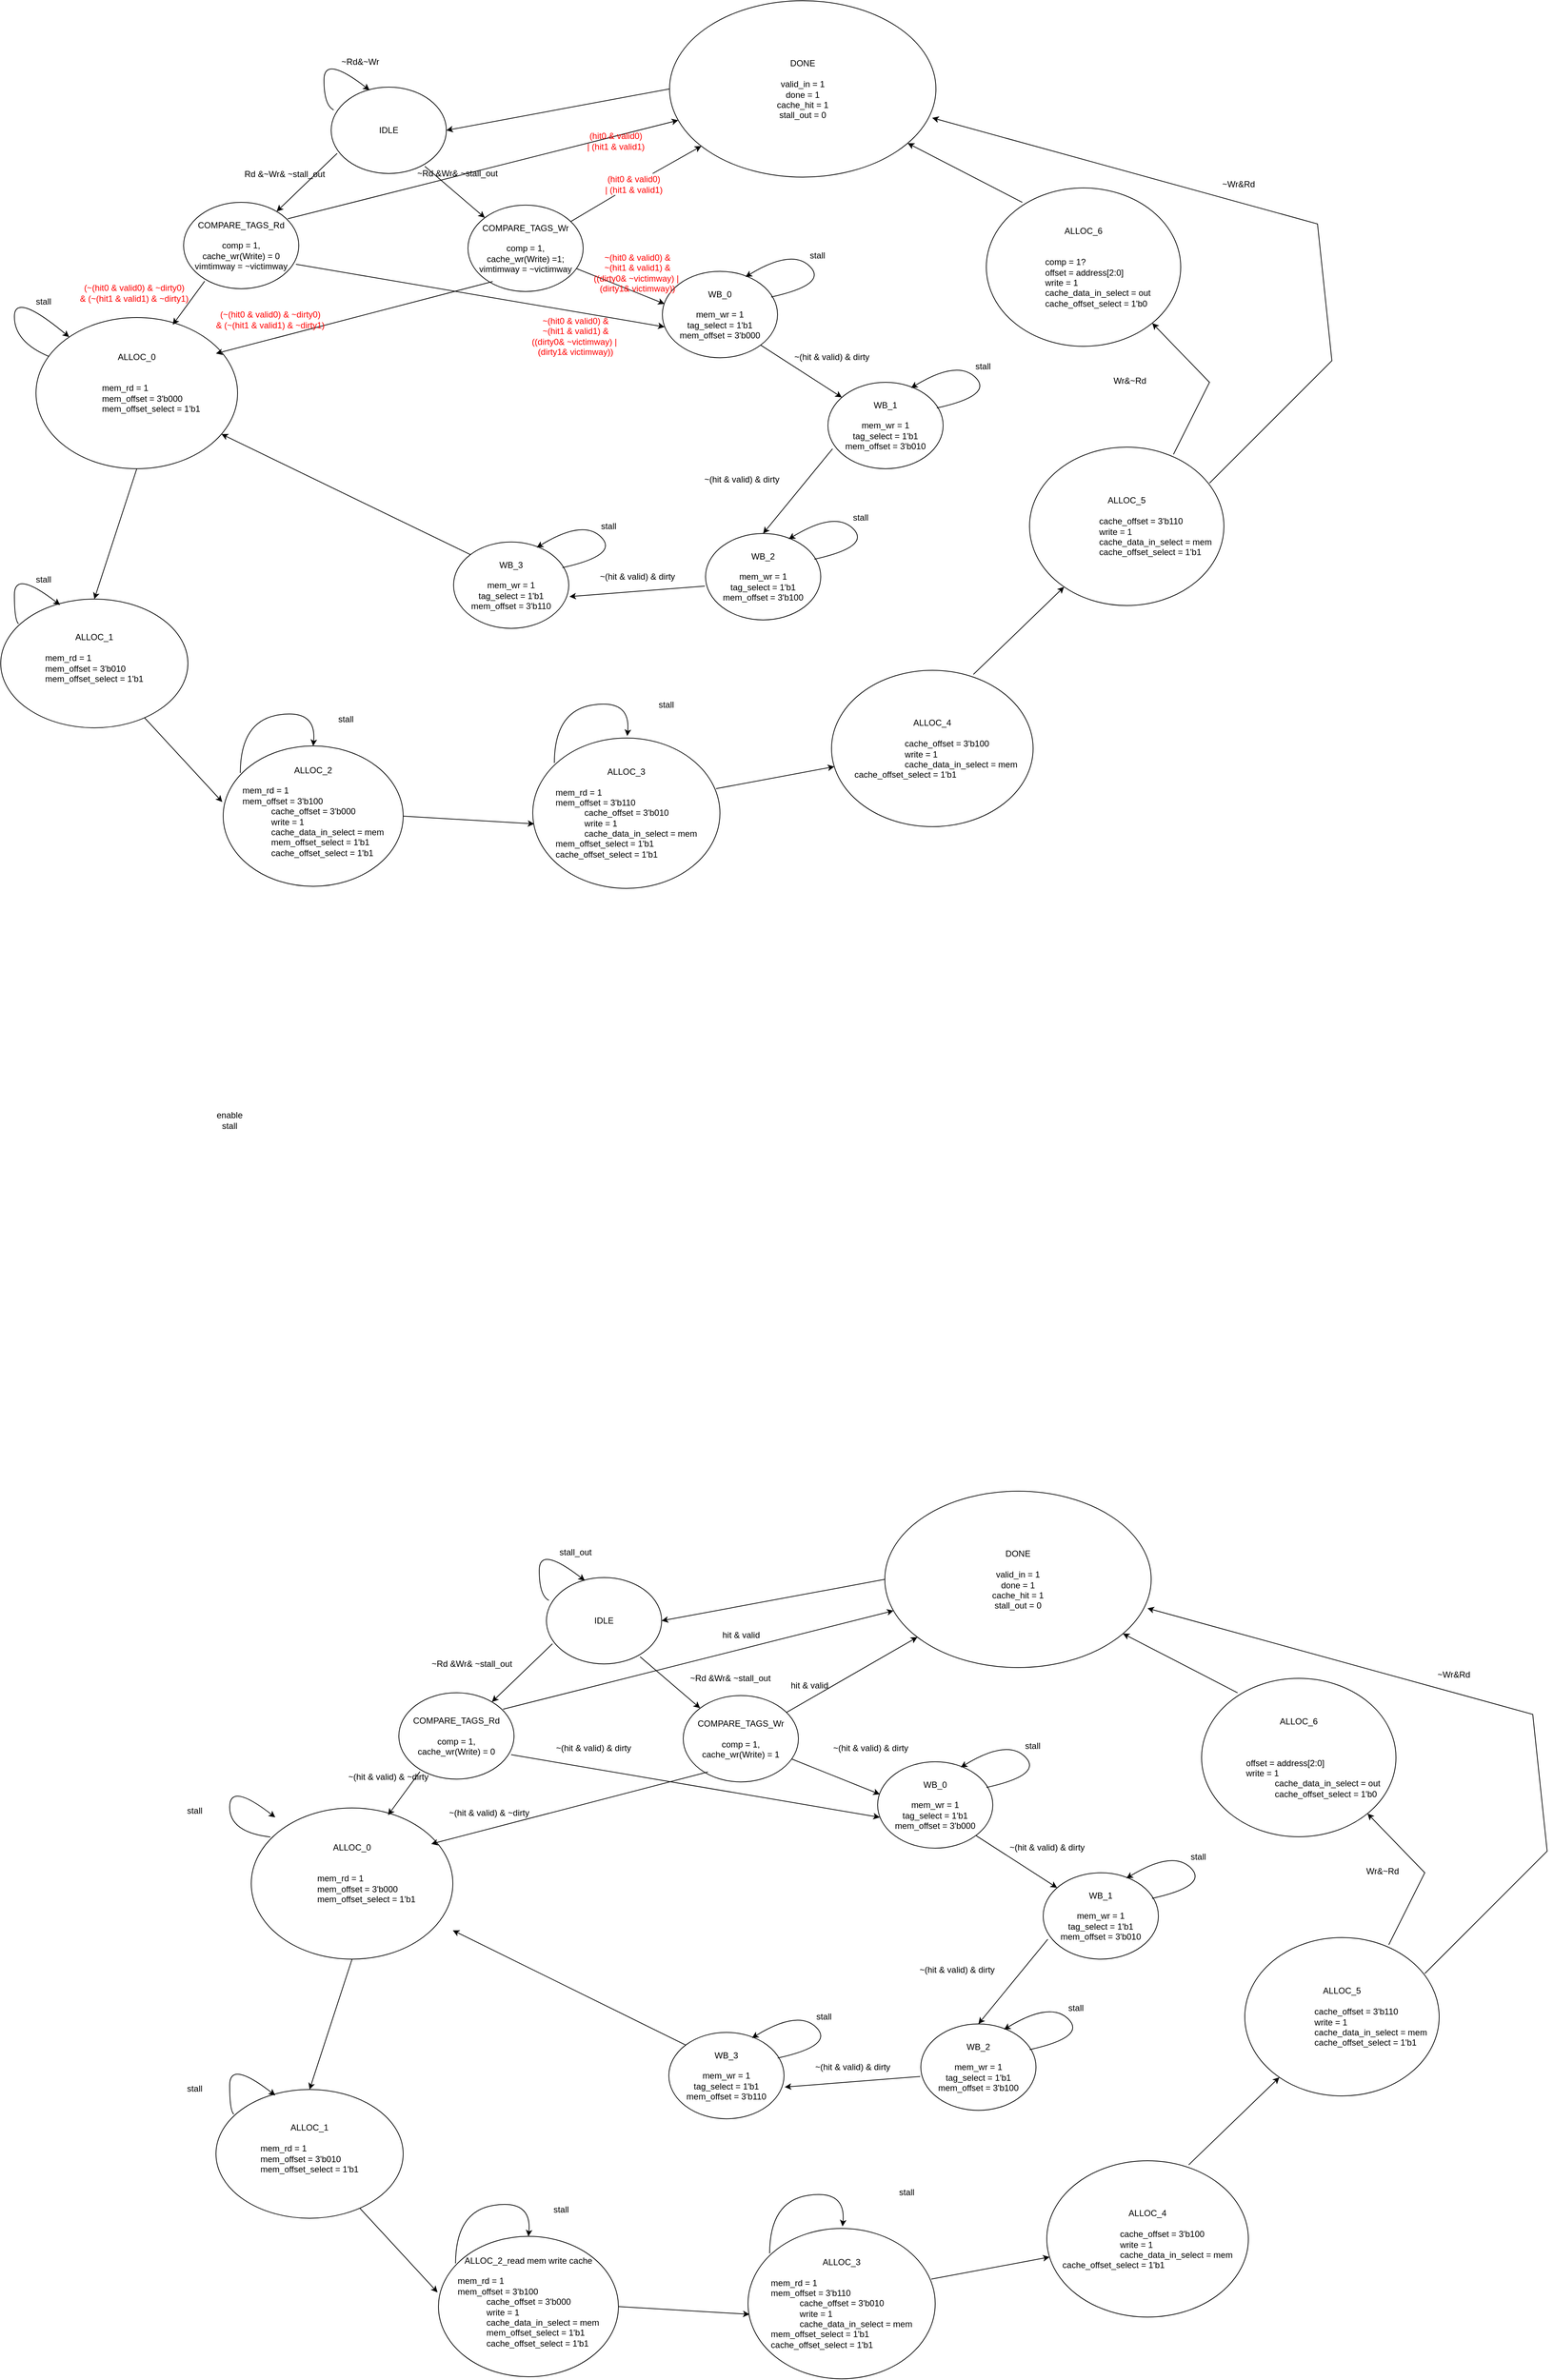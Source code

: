 <mxfile version="17.4.3" type="github">
  <diagram id="0WsAM_WMDWSk5i0kJ9NH" name="Page-1">
    <mxGraphModel dx="2875" dy="644" grid="1" gridSize="10" guides="1" tooltips="1" connect="1" arrows="1" fold="1" page="1" pageScale="1" pageWidth="1654" pageHeight="2336" math="0" shadow="0">
      <root>
        <mxCell id="0" />
        <mxCell id="1" parent="0" />
        <mxCell id="G9HL7FKv6nedQ7dIaKoP-1" value="IDLE" style="ellipse;whiteSpace=wrap;html=1;" parent="1" vertex="1">
          <mxGeometry x="-910" y="160" width="160" height="120" as="geometry" />
        </mxCell>
        <mxCell id="G9HL7FKv6nedQ7dIaKoP-4" value="~Rd&amp;amp;~Wr" style="text;html=1;align=center;verticalAlign=middle;resizable=0;points=[];autosize=1;strokeColor=none;fillColor=none;" parent="1" vertex="1">
          <mxGeometry x="-905" y="115" width="70" height="20" as="geometry" />
        </mxCell>
        <mxCell id="G9HL7FKv6nedQ7dIaKoP-5" value="" style="curved=1;endArrow=classic;html=1;rounded=0;entryX=0.396;entryY=-0.006;entryDx=0;entryDy=0;entryPerimeter=0;" parent="1" edge="1">
          <mxGeometry width="50" height="50" relative="1" as="geometry">
            <mxPoint x="-906.564" y="191.718" as="sourcePoint" />
            <mxPoint x="-856.64" y="164.28" as="targetPoint" />
            <Array as="points">
              <mxPoint x="-920" y="185" />
              <mxPoint x="-920" y="115" />
            </Array>
          </mxGeometry>
        </mxCell>
        <mxCell id="G9HL7FKv6nedQ7dIaKoP-6" value="COMPARE_TAGS_Rd&lt;br&gt;&lt;br&gt;comp = 1,&lt;br&gt;cache_wr(Write) = 0&lt;br&gt;vimtimway = ~victimway" style="ellipse;whiteSpace=wrap;html=1;" parent="1" vertex="1">
          <mxGeometry x="-1115" y="320" width="160" height="120" as="geometry" />
        </mxCell>
        <mxCell id="G9HL7FKv6nedQ7dIaKoP-7" value="COMPARE_TAGS_Wr&lt;br&gt;&lt;br&gt;comp = 1,&lt;br&gt;cache_wr(Write) =1;&lt;br&gt;vimtimway = ~victimway" style="ellipse;whiteSpace=wrap;html=1;" parent="1" vertex="1">
          <mxGeometry x="-720" y="323.84" width="160" height="120" as="geometry" />
        </mxCell>
        <mxCell id="G9HL7FKv6nedQ7dIaKoP-8" value="" style="endArrow=classic;html=1;rounded=0;exitX=0.052;exitY=0.767;exitDx=0;exitDy=0;exitPerimeter=0;" parent="1" source="G9HL7FKv6nedQ7dIaKoP-1" target="G9HL7FKv6nedQ7dIaKoP-6" edge="1">
          <mxGeometry width="50" height="50" relative="1" as="geometry">
            <mxPoint x="-910" y="280" as="sourcePoint" />
            <mxPoint x="-1100.08" y="380" as="targetPoint" />
          </mxGeometry>
        </mxCell>
        <mxCell id="G9HL7FKv6nedQ7dIaKoP-9" value="Rd &amp;amp;~Wr&amp;amp; ~stall_out" style="text;html=1;align=center;verticalAlign=middle;resizable=0;points=[];autosize=1;strokeColor=none;fillColor=none;" parent="1" vertex="1">
          <mxGeometry x="-1040" y="271" width="130" height="20" as="geometry" />
        </mxCell>
        <mxCell id="G9HL7FKv6nedQ7dIaKoP-10" value="" style="endArrow=classic;html=1;rounded=0;exitX=0.904;exitY=0.191;exitDx=0;exitDy=0;exitPerimeter=0;" parent="1" source="G9HL7FKv6nedQ7dIaKoP-6" target="G9HL7FKv6nedQ7dIaKoP-82" edge="1">
          <mxGeometry width="50" height="50" relative="1" as="geometry">
            <mxPoint x="-930" y="410" as="sourcePoint" />
            <mxPoint x="-880" y="360" as="targetPoint" />
          </mxGeometry>
        </mxCell>
        <mxCell id="G9HL7FKv6nedQ7dIaKoP-14" value="" style="endArrow=classic;html=1;rounded=0;exitX=0.813;exitY=0.917;exitDx=0;exitDy=0;exitPerimeter=0;entryX=0;entryY=0;entryDx=0;entryDy=0;" parent="1" source="G9HL7FKv6nedQ7dIaKoP-1" target="G9HL7FKv6nedQ7dIaKoP-7" edge="1">
          <mxGeometry width="50" height="50" relative="1" as="geometry">
            <mxPoint x="-531.12" y="259.12" as="sourcePoint" />
            <mxPoint x="-720.003" y="439.907" as="targetPoint" />
          </mxGeometry>
        </mxCell>
        <mxCell id="G9HL7FKv6nedQ7dIaKoP-15" value="~Rd &amp;amp;Wr&amp;amp; ~stall_out" style="text;html=1;align=center;verticalAlign=middle;resizable=0;points=[];autosize=1;strokeColor=none;fillColor=none;" parent="1" vertex="1">
          <mxGeometry x="-800" y="270" width="130" height="20" as="geometry" />
        </mxCell>
        <mxCell id="G9HL7FKv6nedQ7dIaKoP-16" value="" style="endArrow=classic;html=1;rounded=0;startArrow=none;" parent="1" source="MkebhDBpNGItt_J_HD5r-84" target="G9HL7FKv6nedQ7dIaKoP-82" edge="1">
          <mxGeometry width="50" height="50" relative="1" as="geometry">
            <mxPoint x="-704.8" y="450.0" as="sourcePoint" />
            <mxPoint x="-680" y="260" as="targetPoint" />
          </mxGeometry>
        </mxCell>
        <mxCell id="G9HL7FKv6nedQ7dIaKoP-18" value="ALLOC_0&lt;br&gt;&lt;br&gt;&lt;div style=&quot;text-align: left&quot;&gt;&lt;br&gt;&lt;/div&gt;&lt;blockquote style=&quot;margin: 0 0 0 40px ; border: none ; padding: 0px&quot;&gt;&lt;span&gt;&lt;div style=&quot;text-align: left&quot;&gt;&lt;span&gt;mem_rd = 1&lt;/span&gt;&lt;/div&gt;&lt;/span&gt;&lt;span&gt;&lt;div style=&quot;text-align: left&quot;&gt;&lt;span&gt;mem_offset = 3&#39;b000&lt;/span&gt;&lt;/div&gt;&lt;div style=&quot;text-align: left&quot;&gt;&lt;div&gt;&lt;span style=&quot;font-family: &amp;#34;helvetica&amp;#34;&quot;&gt;mem_offset_select = 1&#39;b1&lt;/span&gt;&lt;br&gt;&lt;/div&gt;&lt;div&gt;&lt;br&gt;&lt;/div&gt;&lt;/div&gt;&lt;/span&gt;&lt;/blockquote&gt;&lt;div style=&quot;text-align: left&quot;&gt;&lt;br&gt;&lt;/div&gt;" style="ellipse;whiteSpace=wrap;html=1;" parent="1" vertex="1">
          <mxGeometry x="-1320" y="480" width="280" height="210" as="geometry" />
        </mxCell>
        <mxCell id="G9HL7FKv6nedQ7dIaKoP-22" value="" style="endArrow=classic;html=1;rounded=0;exitX=0.183;exitY=0.913;exitDx=0;exitDy=0;exitPerimeter=0;" parent="1" source="G9HL7FKv6nedQ7dIaKoP-6" edge="1">
          <mxGeometry width="50" height="50" relative="1" as="geometry">
            <mxPoint x="-1360" y="440" as="sourcePoint" />
            <mxPoint x="-1130" y="490" as="targetPoint" />
          </mxGeometry>
        </mxCell>
        <mxCell id="G9HL7FKv6nedQ7dIaKoP-25" value="stall" style="text;html=1;align=center;verticalAlign=middle;resizable=0;points=[];autosize=1;strokeColor=none;fillColor=none;" parent="1" vertex="1">
          <mxGeometry x="-1330" y="447.68" width="40" height="20" as="geometry" />
        </mxCell>
        <mxCell id="G9HL7FKv6nedQ7dIaKoP-26" value="" style="curved=1;endArrow=classic;html=1;rounded=0;" parent="1" source="G9HL7FKv6nedQ7dIaKoP-18" target="G9HL7FKv6nedQ7dIaKoP-18" edge="1">
          <mxGeometry width="50" height="50" relative="1" as="geometry">
            <mxPoint x="-1337" y="520" as="sourcePoint" />
            <mxPoint x="-1286.64" y="493.12" as="targetPoint" />
            <Array as="points">
              <mxPoint x="-1350" y="513.84" />
              <mxPoint x="-1350" y="443.84" />
            </Array>
          </mxGeometry>
        </mxCell>
        <mxCell id="G9HL7FKv6nedQ7dIaKoP-27" value="" style="endArrow=classic;html=1;rounded=0;exitX=0.183;exitY=0.913;exitDx=0;exitDy=0;exitPerimeter=0;" parent="1" edge="1">
          <mxGeometry width="50" height="50" relative="1" as="geometry">
            <mxPoint x="-685.72" y="430.0" as="sourcePoint" />
            <mxPoint x="-1070" y="530" as="targetPoint" />
          </mxGeometry>
        </mxCell>
        <mxCell id="G9HL7FKv6nedQ7dIaKoP-38" value="WB_0&lt;br&gt;&lt;br&gt;mem_wr = 1&lt;br&gt;tag_select = 1&#39;b1&lt;br&gt;&lt;span style=&quot;color: rgba(0 , 0 , 0 , 0) ; font-family: monospace ; font-size: 0px&quot;&gt;%3CmxGraphModel%3E%3Croot%3E%3CmxCell%20id%3D%220%22%2F%3E%3CmxCell%20id%3D%221%22%20parent%3D%220%22%2F%3E%3CmxCell%20id%3D%222%22%20value%3D%22tag_select%22%20style%3D%22text%3Bhtml%3D1%3Balign%3Dcenter%3BverticalAlign%3Dmiddle%3Bresizable%3D0%3Bpoints%3D%5B%5D%3Bautosize%3D1%3BstrokeColor%3Dnone%3BfillColor%3Dnone%3B%22%20vertex%3D%221%22%20parent%3D%221%22%3E%3CmxGeometry%20x%3D%222430%22%20y%3D%22310%22%20width%3D%2270%22%20height%3D%2220%22%20as%3D%22geometry%22%2F%3E%3C%2FmxCell%3E%3C%2Froot%3E%3C%2FmxGraphModel%3E&lt;/span&gt;mem_offset = 3&#39;b000" style="ellipse;whiteSpace=wrap;html=1;" parent="1" vertex="1">
          <mxGeometry x="-450" y="415.86" width="160" height="120" as="geometry" />
        </mxCell>
        <mxCell id="G9HL7FKv6nedQ7dIaKoP-39" value="stall" style="text;html=1;align=center;verticalAlign=middle;resizable=0;points=[];autosize=1;strokeColor=none;fillColor=none;" parent="1" vertex="1">
          <mxGeometry x="-255" y="384.14" width="40" height="20" as="geometry" />
        </mxCell>
        <mxCell id="G9HL7FKv6nedQ7dIaKoP-41" value="" style="curved=1;endArrow=classic;html=1;rounded=0;exitX=0.945;exitY=0.297;exitDx=0;exitDy=0;exitPerimeter=0;entryX=0.722;entryY=0.065;entryDx=0;entryDy=0;entryPerimeter=0;" parent="1" source="G9HL7FKv6nedQ7dIaKoP-38" target="G9HL7FKv6nedQ7dIaKoP-38" edge="1">
          <mxGeometry width="50" height="50" relative="1" as="geometry">
            <mxPoint x="-270" y="434.14" as="sourcePoint" />
            <mxPoint x="-220" y="384.14" as="targetPoint" />
            <Array as="points">
              <mxPoint x="-220" y="434.14" />
              <mxPoint x="-270" y="384.14" />
            </Array>
          </mxGeometry>
        </mxCell>
        <mxCell id="G9HL7FKv6nedQ7dIaKoP-42" value="WB_1&lt;br&gt;&lt;br&gt;mem_wr = 1&lt;br&gt;tag_select = 1&#39;b1&lt;br&gt;mem_offset = 3&#39;b010" style="ellipse;whiteSpace=wrap;html=1;" parent="1" vertex="1">
          <mxGeometry x="-220" y="570" width="160" height="120" as="geometry" />
        </mxCell>
        <mxCell id="G9HL7FKv6nedQ7dIaKoP-43" value="stall" style="text;html=1;align=center;verticalAlign=middle;resizable=0;points=[];autosize=1;strokeColor=none;fillColor=none;" parent="1" vertex="1">
          <mxGeometry x="-25" y="538.28" width="40" height="20" as="geometry" />
        </mxCell>
        <mxCell id="G9HL7FKv6nedQ7dIaKoP-44" value="" style="curved=1;endArrow=classic;html=1;rounded=0;exitX=0.945;exitY=0.297;exitDx=0;exitDy=0;exitPerimeter=0;entryX=0.722;entryY=0.065;entryDx=0;entryDy=0;entryPerimeter=0;" parent="1" source="G9HL7FKv6nedQ7dIaKoP-42" target="G9HL7FKv6nedQ7dIaKoP-42" edge="1">
          <mxGeometry width="50" height="50" relative="1" as="geometry">
            <mxPoint x="-40" y="588.28" as="sourcePoint" />
            <mxPoint x="10" y="538.28" as="targetPoint" />
            <Array as="points">
              <mxPoint x="10" y="588.28" />
              <mxPoint x="-40" y="538.28" />
            </Array>
          </mxGeometry>
        </mxCell>
        <mxCell id="G9HL7FKv6nedQ7dIaKoP-45" value="WB_2&lt;br&gt;&lt;br&gt;mem_wr = 1&lt;br&gt;tag_select = 1&#39;b1&lt;br&gt;mem_offset = 3&#39;b100" style="ellipse;whiteSpace=wrap;html=1;" parent="1" vertex="1">
          <mxGeometry x="-390" y="780" width="160" height="120" as="geometry" />
        </mxCell>
        <mxCell id="G9HL7FKv6nedQ7dIaKoP-46" value="stall" style="text;html=1;align=center;verticalAlign=middle;resizable=0;points=[];autosize=1;strokeColor=none;fillColor=none;" parent="1" vertex="1">
          <mxGeometry x="-195" y="748.28" width="40" height="20" as="geometry" />
        </mxCell>
        <mxCell id="G9HL7FKv6nedQ7dIaKoP-47" value="" style="curved=1;endArrow=classic;html=1;rounded=0;exitX=0.945;exitY=0.297;exitDx=0;exitDy=0;exitPerimeter=0;entryX=0.722;entryY=0.065;entryDx=0;entryDy=0;entryPerimeter=0;" parent="1" source="G9HL7FKv6nedQ7dIaKoP-45" target="G9HL7FKv6nedQ7dIaKoP-45" edge="1">
          <mxGeometry width="50" height="50" relative="1" as="geometry">
            <mxPoint x="-210" y="798.28" as="sourcePoint" />
            <mxPoint x="-160" y="748.28" as="targetPoint" />
            <Array as="points">
              <mxPoint x="-160" y="798.28" />
              <mxPoint x="-210" y="748.28" />
            </Array>
          </mxGeometry>
        </mxCell>
        <mxCell id="G9HL7FKv6nedQ7dIaKoP-48" value="WB_3&lt;br&gt;&lt;br&gt;mem_wr = 1&lt;br&gt;tag_select = 1&#39;b1&lt;br&gt;mem_offset = 3&#39;b110" style="ellipse;whiteSpace=wrap;html=1;" parent="1" vertex="1">
          <mxGeometry x="-740" y="791.72" width="160" height="120" as="geometry" />
        </mxCell>
        <mxCell id="G9HL7FKv6nedQ7dIaKoP-49" value="stall" style="text;html=1;align=center;verticalAlign=middle;resizable=0;points=[];autosize=1;strokeColor=none;fillColor=none;" parent="1" vertex="1">
          <mxGeometry x="-545" y="760" width="40" height="20" as="geometry" />
        </mxCell>
        <mxCell id="G9HL7FKv6nedQ7dIaKoP-50" value="" style="curved=1;endArrow=classic;html=1;rounded=0;exitX=0.945;exitY=0.297;exitDx=0;exitDy=0;exitPerimeter=0;entryX=0.722;entryY=0.065;entryDx=0;entryDy=0;entryPerimeter=0;" parent="1" source="G9HL7FKv6nedQ7dIaKoP-48" target="G9HL7FKv6nedQ7dIaKoP-48" edge="1">
          <mxGeometry width="50" height="50" relative="1" as="geometry">
            <mxPoint x="-560" y="810" as="sourcePoint" />
            <mxPoint x="-510" y="760" as="targetPoint" />
            <Array as="points">
              <mxPoint x="-510" y="810" />
              <mxPoint x="-560" y="760" />
            </Array>
          </mxGeometry>
        </mxCell>
        <mxCell id="G9HL7FKv6nedQ7dIaKoP-51" value="" style="endArrow=classic;html=1;rounded=0;entryX=0.019;entryY=0.376;entryDx=0;entryDy=0;entryPerimeter=0;" parent="1" source="G9HL7FKv6nedQ7dIaKoP-7" target="G9HL7FKv6nedQ7dIaKoP-38" edge="1">
          <mxGeometry width="50" height="50" relative="1" as="geometry">
            <mxPoint x="-630" y="540" as="sourcePoint" />
            <mxPoint x="-580" y="490" as="targetPoint" />
          </mxGeometry>
        </mxCell>
        <mxCell id="G9HL7FKv6nedQ7dIaKoP-52" value="" style="endArrow=classic;html=1;rounded=0;exitX=1;exitY=1;exitDx=0;exitDy=0;" parent="1" source="G9HL7FKv6nedQ7dIaKoP-38" target="G9HL7FKv6nedQ7dIaKoP-42" edge="1">
          <mxGeometry width="50" height="50" relative="1" as="geometry">
            <mxPoint x="-390" y="600" as="sourcePoint" />
            <mxPoint x="-340" y="550" as="targetPoint" />
          </mxGeometry>
        </mxCell>
        <mxCell id="G9HL7FKv6nedQ7dIaKoP-53" value="" style="endArrow=classic;html=1;rounded=0;exitX=0.04;exitY=0.769;exitDx=0;exitDy=0;exitPerimeter=0;entryX=0.5;entryY=0;entryDx=0;entryDy=0;" parent="1" source="G9HL7FKv6nedQ7dIaKoP-42" target="G9HL7FKv6nedQ7dIaKoP-45" edge="1">
          <mxGeometry width="50" height="50" relative="1" as="geometry">
            <mxPoint x="-380" y="640" as="sourcePoint" />
            <mxPoint x="-330" y="590" as="targetPoint" />
          </mxGeometry>
        </mxCell>
        <mxCell id="G9HL7FKv6nedQ7dIaKoP-54" value="" style="endArrow=classic;html=1;rounded=0;exitX=-0.006;exitY=0.608;exitDx=0;exitDy=0;exitPerimeter=0;entryX=1.006;entryY=0.633;entryDx=0;entryDy=0;entryPerimeter=0;" parent="1" source="G9HL7FKv6nedQ7dIaKoP-45" target="G9HL7FKv6nedQ7dIaKoP-48" edge="1">
          <mxGeometry width="50" height="50" relative="1" as="geometry">
            <mxPoint x="-490" y="1050" as="sourcePoint" />
            <mxPoint x="-440" y="1000" as="targetPoint" />
          </mxGeometry>
        </mxCell>
        <mxCell id="G9HL7FKv6nedQ7dIaKoP-56" value="~(hit &amp;amp; valid) &amp;amp; dirty" style="text;html=1;align=center;verticalAlign=middle;resizable=0;points=[];autosize=1;strokeColor=none;fillColor=none;" parent="1" vertex="1">
          <mxGeometry x="-275" y="525" width="120" height="20" as="geometry" />
        </mxCell>
        <mxCell id="G9HL7FKv6nedQ7dIaKoP-57" value="~(hit &amp;amp; valid) &amp;amp; dirty" style="text;html=1;align=center;verticalAlign=middle;resizable=0;points=[];autosize=1;strokeColor=none;fillColor=none;" parent="1" vertex="1">
          <mxGeometry x="-400" y="695" width="120" height="20" as="geometry" />
        </mxCell>
        <mxCell id="G9HL7FKv6nedQ7dIaKoP-58" value="~(hit &amp;amp; valid) &amp;amp; dirty" style="text;html=1;align=center;verticalAlign=middle;resizable=0;points=[];autosize=1;strokeColor=none;fillColor=none;" parent="1" vertex="1">
          <mxGeometry x="-545" y="830" width="120" height="20" as="geometry" />
        </mxCell>
        <mxCell id="G9HL7FKv6nedQ7dIaKoP-59" value="" style="endArrow=classic;html=1;rounded=0;exitX=0.975;exitY=0.717;exitDx=0;exitDy=0;exitPerimeter=0;entryX=0.019;entryY=0.643;entryDx=0;entryDy=0;entryPerimeter=0;" parent="1" source="G9HL7FKv6nedQ7dIaKoP-6" target="G9HL7FKv6nedQ7dIaKoP-38" edge="1">
          <mxGeometry width="50" height="50" relative="1" as="geometry">
            <mxPoint x="-680" y="610" as="sourcePoint" />
            <mxPoint x="-630" y="560" as="targetPoint" />
          </mxGeometry>
        </mxCell>
        <mxCell id="G9HL7FKv6nedQ7dIaKoP-62" value="" style="endArrow=classic;html=1;rounded=0;exitX=0;exitY=0;exitDx=0;exitDy=0;" parent="1" source="G9HL7FKv6nedQ7dIaKoP-48" target="G9HL7FKv6nedQ7dIaKoP-18" edge="1">
          <mxGeometry width="50" height="50" relative="1" as="geometry">
            <mxPoint x="-660" y="670" as="sourcePoint" />
            <mxPoint x="-1040" y="650" as="targetPoint" />
          </mxGeometry>
        </mxCell>
        <mxCell id="G9HL7FKv6nedQ7dIaKoP-67" value="ALLOC_1&lt;br&gt;&lt;br&gt;&lt;div style=&quot;text-align: left&quot;&gt;&lt;span style=&quot;text-align: center&quot;&gt;&lt;div style=&quot;text-align: left&quot;&gt;mem_rd = 1&lt;/div&gt;&lt;/span&gt;&lt;span style=&quot;text-align: center&quot;&gt;&lt;div style=&quot;text-align: left&quot;&gt;mem_offset = 3&#39;b010&lt;/div&gt;&lt;div style=&quot;text-align: left&quot;&gt;&lt;span style=&quot;font-family: &amp;#34;helvetica&amp;#34;&quot;&gt;mem_offset_select = 1&#39;b1&lt;/span&gt;&lt;br&gt;&lt;/div&gt;&lt;div style=&quot;text-align: left&quot;&gt;&lt;br&gt;&lt;/div&gt;&lt;/span&gt;&lt;/div&gt;" style="ellipse;whiteSpace=wrap;html=1;" parent="1" vertex="1">
          <mxGeometry x="-1369" y="871" width="260" height="178.84" as="geometry" />
        </mxCell>
        <mxCell id="G9HL7FKv6nedQ7dIaKoP-68" value="stall" style="text;html=1;align=center;verticalAlign=middle;resizable=0;points=[];autosize=1;strokeColor=none;fillColor=none;" parent="1" vertex="1">
          <mxGeometry x="-1330" y="833.84" width="40" height="20" as="geometry" />
        </mxCell>
        <mxCell id="G9HL7FKv6nedQ7dIaKoP-69" value="" style="curved=1;endArrow=classic;html=1;rounded=0;entryX=0.396;entryY=-0.006;entryDx=0;entryDy=0;entryPerimeter=0;exitX=0.095;exitY=0.192;exitDx=0;exitDy=0;exitPerimeter=0;" parent="1" source="G9HL7FKv6nedQ7dIaKoP-67" edge="1">
          <mxGeometry width="50" height="50" relative="1" as="geometry">
            <mxPoint x="-1337" y="906.16" as="sourcePoint" />
            <mxPoint x="-1286.64" y="879.28" as="targetPoint" />
            <Array as="points">
              <mxPoint x="-1350" y="900" />
              <mxPoint x="-1350" y="830" />
            </Array>
          </mxGeometry>
        </mxCell>
        <mxCell id="G9HL7FKv6nedQ7dIaKoP-70" value="ALLOC_2&lt;br&gt;&lt;br&gt;&lt;div style=&quot;text-align: left&quot;&gt;&lt;span style=&quot;text-align: center&quot;&gt;&lt;div style=&quot;text-align: left&quot;&gt;&lt;span&gt; &lt;/span&gt;mem_rd = 1&lt;/div&gt;&lt;/span&gt;&lt;span style=&quot;text-align: center&quot;&gt;&lt;div style=&quot;text-align: left&quot;&gt;&lt;span&gt; &lt;/span&gt;mem_offset = 3&#39;b100&lt;/div&gt;&lt;/span&gt;&lt;/div&gt;&lt;blockquote style=&quot;margin: 0px 0px 0px 40px ; border: none ; padding: 0px&quot;&gt;&lt;div style=&quot;text-align: left&quot;&gt;cache_offset = 3&#39;b000&lt;/div&gt;&lt;div style=&quot;text-align: left&quot;&gt;write = 1&lt;/div&gt;&lt;div style=&quot;text-align: left&quot;&gt;cache_data_in_select = mem&lt;br&gt;&lt;/div&gt;&lt;div style=&quot;text-align: left&quot;&gt;&lt;div style=&quot;font-family: &amp;#34;helvetica&amp;#34;&quot;&gt;mem_offset_select = 1&#39;b1&lt;/div&gt;&lt;div style=&quot;font-family: &amp;#34;helvetica&amp;#34;&quot;&gt;cache_offset_select = 1&#39;b1&lt;/div&gt;&lt;/div&gt;&lt;/blockquote&gt;&lt;div style=&quot;text-align: left&quot;&gt;&lt;br&gt;&lt;/div&gt;" style="ellipse;whiteSpace=wrap;html=1;" parent="1" vertex="1">
          <mxGeometry x="-1060" y="1075" width="250" height="195" as="geometry" />
        </mxCell>
        <mxCell id="G9HL7FKv6nedQ7dIaKoP-71" value="stall" style="text;html=1;align=center;verticalAlign=middle;resizable=0;points=[];autosize=1;strokeColor=none;fillColor=none;" parent="1" vertex="1">
          <mxGeometry x="-910" y="1027.68" width="40" height="20" as="geometry" />
        </mxCell>
        <mxCell id="G9HL7FKv6nedQ7dIaKoP-72" value="" style="curved=1;endArrow=classic;html=1;rounded=0;exitX=0.095;exitY=0.192;exitDx=0;exitDy=0;exitPerimeter=0;entryX=0.5;entryY=0;entryDx=0;entryDy=0;" parent="1" source="G9HL7FKv6nedQ7dIaKoP-70" target="G9HL7FKv6nedQ7dIaKoP-70" edge="1">
          <mxGeometry width="50" height="50" relative="1" as="geometry">
            <mxPoint x="-917" y="1100" as="sourcePoint" />
            <mxPoint x="-980" y="1073" as="targetPoint" />
            <Array as="points">
              <mxPoint x="-1036" y="1040" />
              <mxPoint x="-930" y="1023.84" />
            </Array>
          </mxGeometry>
        </mxCell>
        <mxCell id="G9HL7FKv6nedQ7dIaKoP-73" value="ALLOC_3&lt;br&gt;&lt;br&gt;&lt;div style=&quot;text-align: left&quot;&gt;&lt;span&gt;mem_rd = 1&lt;/span&gt;&lt;br&gt;&lt;/div&gt;&lt;div style=&quot;text-align: left&quot;&gt;&lt;span style=&quot;text-align: center&quot;&gt;&lt;div style=&quot;text-align: left&quot;&gt;&lt;span&gt; &lt;/span&gt;mem_offset = 3&#39;b110&lt;/div&gt;&lt;/span&gt;&lt;/div&gt;&lt;blockquote style=&quot;margin: 0px 0px 0px 40px ; border: none ; padding: 0px&quot;&gt;&lt;div style=&quot;text-align: left&quot;&gt;cache_offset = 3&#39;b010&lt;/div&gt;&lt;div style=&quot;text-align: left&quot;&gt;write = 1&lt;/div&gt;&lt;div style=&quot;text-align: left&quot;&gt;cache_data_in_select = mem&lt;br&gt;&lt;/div&gt;&lt;/blockquote&gt;&lt;div style=&quot;text-align: left&quot;&gt;&lt;div style=&quot;font-family: &amp;#34;helvetica&amp;#34;&quot;&gt;mem_offset_select = 1&#39;b1&lt;/div&gt;&lt;div style=&quot;font-family: &amp;#34;helvetica&amp;#34;&quot;&gt;cache_offset_select = 1&#39;b1&lt;/div&gt;&lt;/div&gt;" style="ellipse;whiteSpace=wrap;html=1;" parent="1" vertex="1">
          <mxGeometry x="-630" y="1064" width="260" height="208.84" as="geometry" />
        </mxCell>
        <mxCell id="G9HL7FKv6nedQ7dIaKoP-74" value="stall" style="text;html=1;align=center;verticalAlign=middle;resizable=0;points=[];autosize=1;strokeColor=none;fillColor=none;" parent="1" vertex="1">
          <mxGeometry x="-465" y="1007.68" width="40" height="20" as="geometry" />
        </mxCell>
        <mxCell id="G9HL7FKv6nedQ7dIaKoP-76" value="ALLOC_4&lt;br&gt;&lt;blockquote style=&quot;margin: 0px 0px 0px 40px ; border: none ; padding: 0px&quot;&gt;&lt;div style=&quot;text-align: left&quot;&gt;&lt;br&gt;&lt;div&gt;&lt;span&gt; &lt;/span&gt;&lt;/div&gt;&lt;blockquote style=&quot;text-align: center ; margin: 0px 0px 0px 40px ; border: none ; padding: 0px&quot;&gt;&lt;div style=&quot;text-align: left&quot;&gt;cache_offset = 3&#39;b100&lt;/div&gt;&lt;div style=&quot;text-align: left&quot;&gt;write = 1&lt;/div&gt;&lt;div style=&quot;text-align: left&quot;&gt;cache_data_in_select = mem&lt;/div&gt;&lt;/blockquote&gt;&lt;/div&gt;&lt;/blockquote&gt;&lt;div style=&quot;text-align: left&quot;&gt;&lt;div style=&quot;font-family: &amp;#34;helvetica&amp;#34;&quot;&gt;&lt;span style=&quot;white-space: pre&quot;&gt; &lt;/span&gt;&lt;span style=&quot;white-space: pre&quot;&gt; &lt;/span&gt;&lt;span style=&quot;white-space: pre&quot;&gt; &lt;/span&gt;cache_offset_select = 1&#39;b1&lt;/div&gt;&lt;/div&gt;" style="ellipse;whiteSpace=wrap;html=1;" parent="1" vertex="1">
          <mxGeometry x="-215" y="970" width="280" height="217.12" as="geometry" />
        </mxCell>
        <mxCell id="G9HL7FKv6nedQ7dIaKoP-79" value="ALLOC_5&lt;br&gt;&lt;br&gt;&lt;blockquote style=&quot;margin: 0px 0px 0px 40px ; border: none ; padding: 0px&quot;&gt;&lt;div style=&quot;text-align: left&quot;&gt;&lt;blockquote style=&quot;text-align: center ; margin: 0px 0px 0px 40px ; border: none ; padding: 0px&quot;&gt;&lt;div style=&quot;text-align: left&quot;&gt;cache_offset = 3&#39;b110&lt;/div&gt;&lt;div style=&quot;text-align: left&quot;&gt;write = 1&lt;/div&gt;&lt;div style=&quot;text-align: left&quot;&gt;cache_data_in_select = mem&lt;br&gt;&lt;/div&gt;&lt;div style=&quot;text-align: left&quot;&gt;&lt;span style=&quot;font-family: &amp;#34;helvetica&amp;#34;&quot;&gt;cache_offset_select = 1&#39;b1&lt;/span&gt;&lt;br&gt;&lt;/div&gt;&lt;/blockquote&gt;&lt;/div&gt;&lt;/blockquote&gt;" style="ellipse;whiteSpace=wrap;html=1;" parent="1" vertex="1">
          <mxGeometry x="60" y="660" width="270" height="220" as="geometry" />
        </mxCell>
        <mxCell id="G9HL7FKv6nedQ7dIaKoP-82" value="DONE&lt;br&gt;&lt;br&gt;valid_in = 1&lt;br&gt;done = 1&lt;br&gt;cache_hit = 1&lt;br&gt;stall_out = 0" style="ellipse;whiteSpace=wrap;html=1;" parent="1" vertex="1">
          <mxGeometry x="-440" y="40" width="370" height="245" as="geometry" />
        </mxCell>
        <mxCell id="G9HL7FKv6nedQ7dIaKoP-83" value="" style="endArrow=classic;html=1;rounded=0;exitX=0.5;exitY=1;exitDx=0;exitDy=0;entryX=0.5;entryY=0;entryDx=0;entryDy=0;" parent="1" source="G9HL7FKv6nedQ7dIaKoP-18" target="G9HL7FKv6nedQ7dIaKoP-67" edge="1">
          <mxGeometry width="50" height="50" relative="1" as="geometry">
            <mxPoint x="-1080" y="890" as="sourcePoint" />
            <mxPoint x="-1030" y="840" as="targetPoint" />
          </mxGeometry>
        </mxCell>
        <mxCell id="G9HL7FKv6nedQ7dIaKoP-84" value="" style="endArrow=classic;html=1;rounded=0;entryX=-0.005;entryY=0.399;entryDx=0;entryDy=0;entryPerimeter=0;" parent="1" source="G9HL7FKv6nedQ7dIaKoP-67" target="G9HL7FKv6nedQ7dIaKoP-70" edge="1">
          <mxGeometry width="50" height="50" relative="1" as="geometry">
            <mxPoint x="-1120" y="1250" as="sourcePoint" />
            <mxPoint x="-1070" y="1200" as="targetPoint" />
          </mxGeometry>
        </mxCell>
        <mxCell id="G9HL7FKv6nedQ7dIaKoP-85" value="" style="endArrow=classic;html=1;rounded=0;exitX=1;exitY=0.5;exitDx=0;exitDy=0;entryX=0.008;entryY=0.571;entryDx=0;entryDy=0;entryPerimeter=0;" parent="1" source="G9HL7FKv6nedQ7dIaKoP-70" target="G9HL7FKv6nedQ7dIaKoP-73" edge="1">
          <mxGeometry width="50" height="50" relative="1" as="geometry">
            <mxPoint x="-580" y="1100" as="sourcePoint" />
            <mxPoint x="-530" y="1050" as="targetPoint" />
          </mxGeometry>
        </mxCell>
        <mxCell id="G9HL7FKv6nedQ7dIaKoP-86" value="" style="endArrow=classic;html=1;rounded=0;exitX=0.979;exitY=0.337;exitDx=0;exitDy=0;exitPerimeter=0;" parent="1" source="G9HL7FKv6nedQ7dIaKoP-73" target="G9HL7FKv6nedQ7dIaKoP-76" edge="1">
          <mxGeometry width="50" height="50" relative="1" as="geometry">
            <mxPoint x="-120" y="1070" as="sourcePoint" />
            <mxPoint x="-70" y="1020" as="targetPoint" />
          </mxGeometry>
        </mxCell>
        <mxCell id="G9HL7FKv6nedQ7dIaKoP-87" value="" style="endArrow=classic;html=1;rounded=0;exitX=0.704;exitY=0.026;exitDx=0;exitDy=0;exitPerimeter=0;" parent="1" source="G9HL7FKv6nedQ7dIaKoP-76" target="G9HL7FKv6nedQ7dIaKoP-79" edge="1">
          <mxGeometry width="50" height="50" relative="1" as="geometry">
            <mxPoint x="240" y="800" as="sourcePoint" />
            <mxPoint x="290" y="750" as="targetPoint" />
          </mxGeometry>
        </mxCell>
        <mxCell id="G9HL7FKv6nedQ7dIaKoP-89" value="" style="endArrow=classic;html=1;rounded=0;exitX=0;exitY=0.5;exitDx=0;exitDy=0;entryX=1;entryY=0.5;entryDx=0;entryDy=0;" parent="1" source="G9HL7FKv6nedQ7dIaKoP-82" target="G9HL7FKv6nedQ7dIaKoP-1" edge="1">
          <mxGeometry width="50" height="50" relative="1" as="geometry">
            <mxPoint x="-560" y="150" as="sourcePoint" />
            <mxPoint x="-510" y="100" as="targetPoint" />
          </mxGeometry>
        </mxCell>
        <mxCell id="MkebhDBpNGItt_J_HD5r-2" value="" style="curved=1;endArrow=classic;html=1;rounded=0;exitX=0.095;exitY=0.192;exitDx=0;exitDy=0;exitPerimeter=0;entryX=0.5;entryY=0;entryDx=0;entryDy=0;" parent="1" edge="1">
          <mxGeometry width="50" height="50" relative="1" as="geometry">
            <mxPoint x="-600" y="1098.6" as="sourcePoint" />
            <mxPoint x="-498.75" y="1061.16" as="targetPoint" />
            <Array as="points">
              <mxPoint x="-599.75" y="1026.16" />
              <mxPoint x="-493.75" y="1010.0" />
            </Array>
          </mxGeometry>
        </mxCell>
        <mxCell id="MkebhDBpNGItt_J_HD5r-5" value="" style="endArrow=classic;html=1;rounded=0;entryX=1;entryY=1;entryDx=0;entryDy=0;" parent="1" target="MkebhDBpNGItt_J_HD5r-7" edge="1">
          <mxGeometry width="50" height="50" relative="1" as="geometry">
            <mxPoint x="260" y="670" as="sourcePoint" />
            <mxPoint x="280" y="500" as="targetPoint" />
            <Array as="points">
              <mxPoint x="310" y="570" />
            </Array>
          </mxGeometry>
        </mxCell>
        <mxCell id="MkebhDBpNGItt_J_HD5r-7" value="ALLOC_6&lt;br&gt;&lt;br&gt;&lt;br&gt;&lt;blockquote style=&quot;margin: 0px 0px 0px 40px ; border: none ; padding: 0px&quot;&gt;&lt;div style=&quot;text-align: left&quot;&gt;comp = 1?&lt;/div&gt;&lt;div style=&quot;text-align: left&quot;&gt;&lt;div&gt;&lt;span&gt; &lt;/span&gt;&lt;span&gt; &lt;/span&gt;&lt;span&gt;offset = address[2:0]&lt;/span&gt;&lt;/div&gt;&lt;div style=&quot;text-align: left&quot;&gt;&lt;span&gt;write = 1&lt;/span&gt;&lt;br&gt;&lt;/div&gt;&lt;div style=&quot;text-align: left&quot;&gt;cache_data_in_select = out&lt;span style=&quot;font-family: &amp;#34;helvetica&amp;#34;&quot;&gt;&lt;br&gt;&lt;/span&gt;&lt;/div&gt;&lt;div style=&quot;text-align: left&quot;&gt;&lt;span style=&quot;font-family: &amp;#34;helvetica&amp;#34;&quot;&gt;cache_offset_select = 1&#39;b0&lt;/span&gt;&lt;br&gt;&lt;/div&gt;&lt;/div&gt;&lt;/blockquote&gt;" style="ellipse;whiteSpace=wrap;html=1;" parent="1" vertex="1">
          <mxGeometry y="300" width="270" height="220" as="geometry" />
        </mxCell>
        <mxCell id="MkebhDBpNGItt_J_HD5r-8" value="" style="endArrow=classic;html=1;rounded=0;exitX=0.185;exitY=0.091;exitDx=0;exitDy=0;exitPerimeter=0;" parent="1" source="MkebhDBpNGItt_J_HD5r-7" target="G9HL7FKv6nedQ7dIaKoP-82" edge="1">
          <mxGeometry width="50" height="50" relative="1" as="geometry">
            <mxPoint x="-270" y="440" as="sourcePoint" />
            <mxPoint x="-220" y="390" as="targetPoint" />
          </mxGeometry>
        </mxCell>
        <mxCell id="MkebhDBpNGItt_J_HD5r-9" value="" style="endArrow=classic;html=1;rounded=0;entryX=0.986;entryY=0.664;entryDx=0;entryDy=0;entryPerimeter=0;" parent="1" target="G9HL7FKv6nedQ7dIaKoP-82" edge="1">
          <mxGeometry width="50" height="50" relative="1" as="geometry">
            <mxPoint x="310" y="710" as="sourcePoint" />
            <mxPoint x="360" y="660" as="targetPoint" />
            <Array as="points">
              <mxPoint x="480" y="540" />
              <mxPoint x="460" y="350" />
            </Array>
          </mxGeometry>
        </mxCell>
        <mxCell id="MkebhDBpNGItt_J_HD5r-10" value="Wr&amp;amp;~Rd" style="text;html=1;align=center;verticalAlign=middle;resizable=0;points=[];autosize=1;strokeColor=none;fillColor=none;" parent="1" vertex="1">
          <mxGeometry x="169" y="558.28" width="60" height="20" as="geometry" />
        </mxCell>
        <mxCell id="MkebhDBpNGItt_J_HD5r-11" value="~Wr&amp;amp;Rd" style="text;html=1;align=center;verticalAlign=middle;resizable=0;points=[];autosize=1;strokeColor=none;fillColor=none;" parent="1" vertex="1">
          <mxGeometry x="320" y="285" width="60" height="20" as="geometry" />
        </mxCell>
        <mxCell id="MkebhDBpNGItt_J_HD5r-85" value="&lt;font color=&quot;#ff0000&quot;&gt;(hit0 &amp;amp; valid0)&lt;br&gt;| (hit1 &amp;amp; valid1)&lt;/font&gt;" style="text;html=1;align=center;verticalAlign=middle;resizable=0;points=[];autosize=1;strokeColor=none;fillColor=none;" parent="1" vertex="1">
          <mxGeometry x="-565" y="220.0" width="100" height="30" as="geometry" />
        </mxCell>
        <mxCell id="MkebhDBpNGItt_J_HD5r-86" value="&lt;font color=&quot;#ff0000&quot;&gt;~(hit0 &amp;amp; valid0)&amp;nbsp;&amp;amp; &lt;br&gt;~(hit1 &amp;amp; valid1) &amp;amp; &lt;br&gt;((&lt;/font&gt;&lt;span style=&quot;color: rgb(255 , 0 , 0)&quot;&gt;dirty0&lt;/span&gt;&lt;span style=&quot;color: rgb(255 , 0 , 0)&quot;&gt;&amp;amp; ~victimway) |&amp;nbsp;&lt;br&gt;&lt;/span&gt;&lt;div&gt;&lt;font color=&quot;#ff0000&quot;&gt;(&lt;/font&gt;&lt;span style=&quot;color: rgb(255 , 0 , 0)&quot;&gt;dirty1&lt;/span&gt;&lt;span style=&quot;color: rgb(255 , 0 , 0)&quot;&gt;&amp;amp; victimway))&lt;/span&gt;&lt;/div&gt;" style="text;html=1;align=center;verticalAlign=middle;resizable=0;points=[];autosize=1;strokeColor=none;fillColor=none;" parent="1" vertex="1">
          <mxGeometry x="-641" y="475.86" width="140" height="60" as="geometry" />
        </mxCell>
        <mxCell id="MkebhDBpNGItt_J_HD5r-88" value="&lt;font color=&quot;#ff0000&quot;&gt;(~(hit0 &amp;amp; valid0) &amp;amp; ~dirty0) &lt;br&gt;&amp;amp; (~(hit1 &amp;amp; valid1) &amp;amp; ~dirty1)&lt;/font&gt;" style="text;html=1;align=center;verticalAlign=middle;resizable=0;points=[];autosize=1;strokeColor=none;fillColor=none;" parent="1" vertex="1">
          <mxGeometry x="-1080" y="467.68" width="170" height="30" as="geometry" />
        </mxCell>
        <mxCell id="MkebhDBpNGItt_J_HD5r-89" value="&lt;font color=&quot;#ff0000&quot;&gt;(~(hit0 &amp;amp; valid0) &amp;amp; ~dirty0) &lt;br&gt;&amp;amp; (~(hit1 &amp;amp; valid1) &amp;amp; ~dirty1)&lt;/font&gt;" style="text;html=1;align=center;verticalAlign=middle;resizable=0;points=[];autosize=1;strokeColor=none;fillColor=none;" parent="1" vertex="1">
          <mxGeometry x="-1269" y="431" width="170" height="30" as="geometry" />
        </mxCell>
        <mxCell id="MkebhDBpNGItt_J_HD5r-91" value="&lt;font color=&quot;#ff0000&quot;&gt;~(hit0 &amp;amp; valid0)&amp;nbsp;&amp;amp; &lt;br&gt;~(hit1 &amp;amp; valid1) &amp;amp; &lt;br&gt;((&lt;/font&gt;&lt;span style=&quot;color: rgb(255 , 0 , 0)&quot;&gt;dirty0&lt;/span&gt;&lt;span style=&quot;color: rgb(255 , 0 , 0)&quot;&gt;&amp;amp; ~victimway) |&amp;nbsp;&lt;br&gt;&lt;/span&gt;&lt;font color=&quot;#ff0000&quot;&gt;(&lt;/font&gt;&lt;span style=&quot;color: rgb(255 , 0 , 0)&quot;&gt;dirty1&lt;/span&gt;&lt;span style=&quot;color: rgb(255 , 0 , 0)&quot;&gt;&amp;amp; victimway))&lt;/span&gt;" style="text;html=1;align=center;verticalAlign=middle;resizable=0;points=[];autosize=1;strokeColor=none;fillColor=none;" parent="1" vertex="1">
          <mxGeometry x="-555" y="387.68" width="140" height="60" as="geometry" />
        </mxCell>
        <mxCell id="MkebhDBpNGItt_J_HD5r-92" value="IDLE" style="ellipse;whiteSpace=wrap;html=1;" parent="1" vertex="1">
          <mxGeometry x="-611" y="2230" width="160" height="120" as="geometry" />
        </mxCell>
        <mxCell id="MkebhDBpNGItt_J_HD5r-93" value="stall_out" style="text;html=1;align=center;verticalAlign=middle;resizable=0;points=[];autosize=1;strokeColor=none;fillColor=none;" parent="1" vertex="1">
          <mxGeometry x="-601" y="2185" width="60" height="20" as="geometry" />
        </mxCell>
        <mxCell id="MkebhDBpNGItt_J_HD5r-94" value="" style="curved=1;endArrow=classic;html=1;rounded=0;entryX=0.396;entryY=-0.006;entryDx=0;entryDy=0;entryPerimeter=0;" parent="1" edge="1">
          <mxGeometry width="50" height="50" relative="1" as="geometry">
            <mxPoint x="-607.564" y="2261.718" as="sourcePoint" />
            <mxPoint x="-557.64" y="2234.28" as="targetPoint" />
            <Array as="points">
              <mxPoint x="-621" y="2255" />
              <mxPoint x="-621" y="2185" />
            </Array>
          </mxGeometry>
        </mxCell>
        <mxCell id="MkebhDBpNGItt_J_HD5r-95" value="COMPARE_TAGS_Rd&lt;br&gt;&lt;br&gt;comp = 1,&lt;br&gt;cache_wr(Write) = 0" style="ellipse;whiteSpace=wrap;html=1;" parent="1" vertex="1">
          <mxGeometry x="-816" y="2390" width="160" height="120" as="geometry" />
        </mxCell>
        <mxCell id="MkebhDBpNGItt_J_HD5r-96" value="COMPARE_TAGS_Wr&lt;br&gt;&lt;br&gt;comp = 1,&lt;br&gt;&lt;div&gt;cache_wr(Write) = 1&lt;/div&gt;" style="ellipse;whiteSpace=wrap;html=1;" parent="1" vertex="1">
          <mxGeometry x="-421" y="2393.84" width="160" height="120" as="geometry" />
        </mxCell>
        <mxCell id="MkebhDBpNGItt_J_HD5r-97" value="" style="endArrow=classic;html=1;rounded=0;exitX=0.052;exitY=0.767;exitDx=0;exitDy=0;exitPerimeter=0;" parent="1" source="MkebhDBpNGItt_J_HD5r-92" target="MkebhDBpNGItt_J_HD5r-95" edge="1">
          <mxGeometry width="50" height="50" relative="1" as="geometry">
            <mxPoint x="-611" y="2350" as="sourcePoint" />
            <mxPoint x="-801.08" y="2450" as="targetPoint" />
          </mxGeometry>
        </mxCell>
        <mxCell id="MkebhDBpNGItt_J_HD5r-98" value="~Rd &amp;amp;Wr&amp;amp; ~stall_out" style="text;html=1;align=center;verticalAlign=middle;resizable=0;points=[];autosize=1;strokeColor=none;fillColor=none;" parent="1" vertex="1">
          <mxGeometry x="-780" y="2340" width="130" height="20" as="geometry" />
        </mxCell>
        <mxCell id="MkebhDBpNGItt_J_HD5r-99" value="" style="endArrow=classic;html=1;rounded=0;exitX=0.904;exitY=0.191;exitDx=0;exitDy=0;exitPerimeter=0;" parent="1" source="MkebhDBpNGItt_J_HD5r-95" target="MkebhDBpNGItt_J_HD5r-142" edge="1">
          <mxGeometry width="50" height="50" relative="1" as="geometry">
            <mxPoint x="-631" y="2480" as="sourcePoint" />
            <mxPoint x="-581" y="2430" as="targetPoint" />
          </mxGeometry>
        </mxCell>
        <mxCell id="MkebhDBpNGItt_J_HD5r-100" value="" style="endArrow=classic;html=1;rounded=0;exitX=0.813;exitY=0.917;exitDx=0;exitDy=0;exitPerimeter=0;entryX=0;entryY=0;entryDx=0;entryDy=0;" parent="1" source="MkebhDBpNGItt_J_HD5r-92" target="MkebhDBpNGItt_J_HD5r-96" edge="1">
          <mxGeometry width="50" height="50" relative="1" as="geometry">
            <mxPoint x="-232.12" y="2329.12" as="sourcePoint" />
            <mxPoint x="-421.003" y="2509.907" as="targetPoint" />
          </mxGeometry>
        </mxCell>
        <mxCell id="MkebhDBpNGItt_J_HD5r-101" value="~Rd &amp;amp;Wr&amp;amp; ~stall_out" style="text;html=1;align=center;verticalAlign=middle;resizable=0;points=[];autosize=1;strokeColor=none;fillColor=none;" parent="1" vertex="1">
          <mxGeometry x="-421" y="2360" width="130" height="20" as="geometry" />
        </mxCell>
        <mxCell id="MkebhDBpNGItt_J_HD5r-102" value="" style="endArrow=classic;html=1;rounded=0;" parent="1" source="MkebhDBpNGItt_J_HD5r-96" target="MkebhDBpNGItt_J_HD5r-142" edge="1">
          <mxGeometry width="50" height="50" relative="1" as="geometry">
            <mxPoint x="-405.8" y="2520" as="sourcePoint" />
            <mxPoint x="-381" y="2330" as="targetPoint" />
          </mxGeometry>
        </mxCell>
        <mxCell id="MkebhDBpNGItt_J_HD5r-103" value="ALLOC_0&lt;br&gt;&lt;br&gt;&lt;div style=&quot;text-align: left&quot;&gt;&lt;br&gt;&lt;/div&gt;&lt;blockquote style=&quot;margin: 0 0 0 40px ; border: none ; padding: 0px&quot;&gt;&lt;span&gt;&lt;div style=&quot;text-align: left&quot;&gt;&lt;span&gt;mem_rd = 1&lt;/span&gt;&lt;/div&gt;&lt;/span&gt;&lt;span&gt;&lt;div style=&quot;text-align: left&quot;&gt;&lt;span&gt;mem_offset = 3&#39;b000&lt;/span&gt;&lt;/div&gt;&lt;div style=&quot;text-align: left&quot;&gt;&lt;div&gt;&lt;span style=&quot;font-family: &amp;#34;helvetica&amp;#34;&quot;&gt;mem_offset_select = 1&#39;b1&lt;/span&gt;&lt;br&gt;&lt;/div&gt;&lt;div&gt;&lt;br&gt;&lt;/div&gt;&lt;/div&gt;&lt;/span&gt;&lt;/blockquote&gt;&lt;div style=&quot;text-align: left&quot;&gt;&lt;br&gt;&lt;/div&gt;" style="ellipse;whiteSpace=wrap;html=1;" parent="1" vertex="1">
          <mxGeometry x="-1021" y="2550" width="280" height="210" as="geometry" />
        </mxCell>
        <mxCell id="MkebhDBpNGItt_J_HD5r-104" value="" style="endArrow=classic;html=1;rounded=0;exitX=0.183;exitY=0.913;exitDx=0;exitDy=0;exitPerimeter=0;" parent="1" source="MkebhDBpNGItt_J_HD5r-95" edge="1">
          <mxGeometry width="50" height="50" relative="1" as="geometry">
            <mxPoint x="-1061" y="2510" as="sourcePoint" />
            <mxPoint x="-831" y="2560" as="targetPoint" />
          </mxGeometry>
        </mxCell>
        <mxCell id="MkebhDBpNGItt_J_HD5r-105" value="stall" style="text;html=1;align=center;verticalAlign=middle;resizable=0;points=[];autosize=1;strokeColor=none;fillColor=none;" parent="1" vertex="1">
          <mxGeometry x="-1120" y="2543.84" width="40" height="20" as="geometry" />
        </mxCell>
        <mxCell id="MkebhDBpNGItt_J_HD5r-106" value="" style="curved=1;endArrow=classic;html=1;rounded=0;entryX=0.396;entryY=-0.006;entryDx=0;entryDy=0;entryPerimeter=0;exitX=0.095;exitY=0.192;exitDx=0;exitDy=0;exitPerimeter=0;" parent="1" source="MkebhDBpNGItt_J_HD5r-103" edge="1">
          <mxGeometry width="50" height="50" relative="1" as="geometry">
            <mxPoint x="-1038" y="2590" as="sourcePoint" />
            <mxPoint x="-987.64" y="2563.12" as="targetPoint" />
            <Array as="points">
              <mxPoint x="-1051" y="2583.84" />
              <mxPoint x="-1051" y="2513.84" />
            </Array>
          </mxGeometry>
        </mxCell>
        <mxCell id="MkebhDBpNGItt_J_HD5r-107" value="" style="endArrow=classic;html=1;rounded=0;exitX=0.183;exitY=0.913;exitDx=0;exitDy=0;exitPerimeter=0;" parent="1" edge="1">
          <mxGeometry width="50" height="50" relative="1" as="geometry">
            <mxPoint x="-386.72" y="2500" as="sourcePoint" />
            <mxPoint x="-771" y="2600" as="targetPoint" />
          </mxGeometry>
        </mxCell>
        <mxCell id="MkebhDBpNGItt_J_HD5r-108" value="WB_0&lt;br&gt;&lt;br&gt;mem_wr = 1&lt;br&gt;tag_select = 1&#39;b1&lt;br&gt;&lt;div&gt;&lt;span style=&quot;color: rgba(0 , 0 , 0 , 0) ; font-family: monospace ; font-size: 0px&quot;&gt;%3CmxGraphModel%3E%3Croot%3E%3CmxCell%20id%3D%220%22%2F%3E%3CmxCell%20id%3D%221%22%20parent%3D%220%22%2F%3E%3CmxCell%20id%3D%222%22%20value%3D%22tag_select%22%20style%3D%22text%3Bhtml%3D1%3Balign%3Dcenter%3BverticalAlign%3Dmiddle%3Bresizable%3D0%3Bpoints%3D%5B%5D%3Bautosize%3D1%3BstrokeColor%3Dnone%3BfillColor%3Dnone%3B%22%20vertex%3D%221%22%20parent%3D%221%22%3E%3CmxGeometry%20x%3D%222430%22%20y%3D%22310%22%20width%3D%2270%22%20height%3D%2220%22%20as%3D%22geometry%22%2F%3E%3C%2FmxCell%3E%3C%2Froot%3E%3C%2FmxGraphModel%3E&lt;/span&gt;mem_offset = 3&#39;b000&lt;/div&gt;" style="ellipse;whiteSpace=wrap;html=1;" parent="1" vertex="1">
          <mxGeometry x="-151" y="2485.86" width="160" height="120" as="geometry" />
        </mxCell>
        <mxCell id="MkebhDBpNGItt_J_HD5r-109" value="stall" style="text;html=1;align=center;verticalAlign=middle;resizable=0;points=[];autosize=1;strokeColor=none;fillColor=none;" parent="1" vertex="1">
          <mxGeometry x="44" y="2454.14" width="40" height="20" as="geometry" />
        </mxCell>
        <mxCell id="MkebhDBpNGItt_J_HD5r-110" value="" style="curved=1;endArrow=classic;html=1;rounded=0;exitX=0.945;exitY=0.297;exitDx=0;exitDy=0;exitPerimeter=0;entryX=0.722;entryY=0.065;entryDx=0;entryDy=0;entryPerimeter=0;" parent="1" source="MkebhDBpNGItt_J_HD5r-108" target="MkebhDBpNGItt_J_HD5r-108" edge="1">
          <mxGeometry width="50" height="50" relative="1" as="geometry">
            <mxPoint x="29" y="2504.14" as="sourcePoint" />
            <mxPoint x="79" y="2454.14" as="targetPoint" />
            <Array as="points">
              <mxPoint x="79" y="2504.14" />
              <mxPoint x="29" y="2454.14" />
            </Array>
          </mxGeometry>
        </mxCell>
        <mxCell id="MkebhDBpNGItt_J_HD5r-111" value="WB_1&lt;br&gt;&lt;br&gt;mem_wr = 1&lt;br&gt;tag_select = 1&#39;b1&lt;br&gt;mem_offset = 3&#39;b010" style="ellipse;whiteSpace=wrap;html=1;" parent="1" vertex="1">
          <mxGeometry x="79" y="2640" width="160" height="120" as="geometry" />
        </mxCell>
        <mxCell id="MkebhDBpNGItt_J_HD5r-112" value="stall" style="text;html=1;align=center;verticalAlign=middle;resizable=0;points=[];autosize=1;strokeColor=none;fillColor=none;" parent="1" vertex="1">
          <mxGeometry x="274" y="2608.28" width="40" height="20" as="geometry" />
        </mxCell>
        <mxCell id="MkebhDBpNGItt_J_HD5r-113" value="" style="curved=1;endArrow=classic;html=1;rounded=0;exitX=0.945;exitY=0.297;exitDx=0;exitDy=0;exitPerimeter=0;entryX=0.722;entryY=0.065;entryDx=0;entryDy=0;entryPerimeter=0;" parent="1" source="MkebhDBpNGItt_J_HD5r-111" target="MkebhDBpNGItt_J_HD5r-111" edge="1">
          <mxGeometry width="50" height="50" relative="1" as="geometry">
            <mxPoint x="259" y="2658.28" as="sourcePoint" />
            <mxPoint x="309" y="2608.28" as="targetPoint" />
            <Array as="points">
              <mxPoint x="309" y="2658.28" />
              <mxPoint x="259" y="2608.28" />
            </Array>
          </mxGeometry>
        </mxCell>
        <mxCell id="MkebhDBpNGItt_J_HD5r-114" value="WB_2&lt;br&gt;&lt;br&gt;mem_wr = 1&lt;br&gt;tag_select = 1&#39;b1&lt;br&gt;mem_offset = 3&#39;b100" style="ellipse;whiteSpace=wrap;html=1;" parent="1" vertex="1">
          <mxGeometry x="-91" y="2850" width="160" height="120" as="geometry" />
        </mxCell>
        <mxCell id="MkebhDBpNGItt_J_HD5r-115" value="stall" style="text;html=1;align=center;verticalAlign=middle;resizable=0;points=[];autosize=1;strokeColor=none;fillColor=none;" parent="1" vertex="1">
          <mxGeometry x="104" y="2818.28" width="40" height="20" as="geometry" />
        </mxCell>
        <mxCell id="MkebhDBpNGItt_J_HD5r-116" value="" style="curved=1;endArrow=classic;html=1;rounded=0;exitX=0.945;exitY=0.297;exitDx=0;exitDy=0;exitPerimeter=0;entryX=0.722;entryY=0.065;entryDx=0;entryDy=0;entryPerimeter=0;" parent="1" source="MkebhDBpNGItt_J_HD5r-114" target="MkebhDBpNGItt_J_HD5r-114" edge="1">
          <mxGeometry width="50" height="50" relative="1" as="geometry">
            <mxPoint x="89" y="2868.28" as="sourcePoint" />
            <mxPoint x="139" y="2818.28" as="targetPoint" />
            <Array as="points">
              <mxPoint x="139" y="2868.28" />
              <mxPoint x="89" y="2818.28" />
            </Array>
          </mxGeometry>
        </mxCell>
        <mxCell id="MkebhDBpNGItt_J_HD5r-117" value="WB_3&lt;br&gt;&lt;br&gt;mem_wr = 1&lt;br&gt;tag_select = 1&#39;b1&lt;br&gt;mem_offset = 3&#39;b110" style="ellipse;whiteSpace=wrap;html=1;" parent="1" vertex="1">
          <mxGeometry x="-441" y="2861.72" width="160" height="120" as="geometry" />
        </mxCell>
        <mxCell id="MkebhDBpNGItt_J_HD5r-118" value="stall" style="text;html=1;align=center;verticalAlign=middle;resizable=0;points=[];autosize=1;strokeColor=none;fillColor=none;" parent="1" vertex="1">
          <mxGeometry x="-246" y="2830" width="40" height="20" as="geometry" />
        </mxCell>
        <mxCell id="MkebhDBpNGItt_J_HD5r-119" value="" style="curved=1;endArrow=classic;html=1;rounded=0;exitX=0.945;exitY=0.297;exitDx=0;exitDy=0;exitPerimeter=0;entryX=0.722;entryY=0.065;entryDx=0;entryDy=0;entryPerimeter=0;" parent="1" source="MkebhDBpNGItt_J_HD5r-117" target="MkebhDBpNGItt_J_HD5r-117" edge="1">
          <mxGeometry width="50" height="50" relative="1" as="geometry">
            <mxPoint x="-261" y="2880" as="sourcePoint" />
            <mxPoint x="-211" y="2830" as="targetPoint" />
            <Array as="points">
              <mxPoint x="-211" y="2880" />
              <mxPoint x="-261" y="2830" />
            </Array>
          </mxGeometry>
        </mxCell>
        <mxCell id="MkebhDBpNGItt_J_HD5r-120" value="" style="endArrow=classic;html=1;rounded=0;entryX=0.019;entryY=0.376;entryDx=0;entryDy=0;entryPerimeter=0;" parent="1" source="MkebhDBpNGItt_J_HD5r-96" target="MkebhDBpNGItt_J_HD5r-108" edge="1">
          <mxGeometry width="50" height="50" relative="1" as="geometry">
            <mxPoint x="-331" y="2610" as="sourcePoint" />
            <mxPoint x="-281" y="2560" as="targetPoint" />
          </mxGeometry>
        </mxCell>
        <mxCell id="MkebhDBpNGItt_J_HD5r-121" value="" style="endArrow=classic;html=1;rounded=0;exitX=1;exitY=1;exitDx=0;exitDy=0;" parent="1" source="MkebhDBpNGItt_J_HD5r-108" target="MkebhDBpNGItt_J_HD5r-111" edge="1">
          <mxGeometry width="50" height="50" relative="1" as="geometry">
            <mxPoint x="-91" y="2670" as="sourcePoint" />
            <mxPoint x="-41" y="2620" as="targetPoint" />
          </mxGeometry>
        </mxCell>
        <mxCell id="MkebhDBpNGItt_J_HD5r-122" value="" style="endArrow=classic;html=1;rounded=0;exitX=0.04;exitY=0.769;exitDx=0;exitDy=0;exitPerimeter=0;entryX=0.5;entryY=0;entryDx=0;entryDy=0;" parent="1" source="MkebhDBpNGItt_J_HD5r-111" target="MkebhDBpNGItt_J_HD5r-114" edge="1">
          <mxGeometry width="50" height="50" relative="1" as="geometry">
            <mxPoint x="-81" y="2710" as="sourcePoint" />
            <mxPoint x="-31" y="2660" as="targetPoint" />
          </mxGeometry>
        </mxCell>
        <mxCell id="MkebhDBpNGItt_J_HD5r-123" value="" style="endArrow=classic;html=1;rounded=0;exitX=-0.006;exitY=0.608;exitDx=0;exitDy=0;exitPerimeter=0;entryX=1.006;entryY=0.633;entryDx=0;entryDy=0;entryPerimeter=0;" parent="1" source="MkebhDBpNGItt_J_HD5r-114" target="MkebhDBpNGItt_J_HD5r-117" edge="1">
          <mxGeometry width="50" height="50" relative="1" as="geometry">
            <mxPoint x="-191" y="3120" as="sourcePoint" />
            <mxPoint x="-141" y="3070" as="targetPoint" />
          </mxGeometry>
        </mxCell>
        <mxCell id="MkebhDBpNGItt_J_HD5r-124" value="~(hit &amp;amp; valid) &amp;amp; dirty" style="text;html=1;align=center;verticalAlign=middle;resizable=0;points=[];autosize=1;strokeColor=none;fillColor=none;" parent="1" vertex="1">
          <mxGeometry x="24" y="2595" width="120" height="20" as="geometry" />
        </mxCell>
        <mxCell id="MkebhDBpNGItt_J_HD5r-125" value="~(hit &amp;amp; valid) &amp;amp; dirty" style="text;html=1;align=center;verticalAlign=middle;resizable=0;points=[];autosize=1;strokeColor=none;fillColor=none;" parent="1" vertex="1">
          <mxGeometry x="-101" y="2765" width="120" height="20" as="geometry" />
        </mxCell>
        <mxCell id="MkebhDBpNGItt_J_HD5r-126" value="~(hit &amp;amp; valid) &amp;amp; dirty" style="text;html=1;align=center;verticalAlign=middle;resizable=0;points=[];autosize=1;strokeColor=none;fillColor=none;" parent="1" vertex="1">
          <mxGeometry x="-246" y="2900" width="120" height="20" as="geometry" />
        </mxCell>
        <mxCell id="MkebhDBpNGItt_J_HD5r-127" value="" style="endArrow=classic;html=1;rounded=0;exitX=0.975;exitY=0.717;exitDx=0;exitDy=0;exitPerimeter=0;entryX=0.019;entryY=0.643;entryDx=0;entryDy=0;entryPerimeter=0;" parent="1" source="MkebhDBpNGItt_J_HD5r-95" target="MkebhDBpNGItt_J_HD5r-108" edge="1">
          <mxGeometry width="50" height="50" relative="1" as="geometry">
            <mxPoint x="-381" y="2680" as="sourcePoint" />
            <mxPoint x="-331" y="2630" as="targetPoint" />
          </mxGeometry>
        </mxCell>
        <mxCell id="MkebhDBpNGItt_J_HD5r-128" value="" style="endArrow=classic;html=1;rounded=0;exitX=0;exitY=0;exitDx=0;exitDy=0;" parent="1" source="MkebhDBpNGItt_J_HD5r-117" edge="1">
          <mxGeometry width="50" height="50" relative="1" as="geometry">
            <mxPoint x="-361" y="2740" as="sourcePoint" />
            <mxPoint x="-741" y="2720" as="targetPoint" />
          </mxGeometry>
        </mxCell>
        <mxCell id="MkebhDBpNGItt_J_HD5r-129" value="ALLOC_1&lt;br&gt;&lt;br&gt;&lt;div style=&quot;text-align: left&quot;&gt;&lt;span style=&quot;text-align: center&quot;&gt;&lt;div style=&quot;text-align: left&quot;&gt;mem_rd = 1&lt;/div&gt;&lt;/span&gt;&lt;span style=&quot;text-align: center&quot;&gt;&lt;div style=&quot;text-align: left&quot;&gt;mem_offset = 3&#39;b010&lt;/div&gt;&lt;div style=&quot;text-align: left&quot;&gt;&lt;span style=&quot;font-family: &amp;#34;helvetica&amp;#34;&quot;&gt;mem_offset_select = 1&#39;b1&lt;/span&gt;&lt;br&gt;&lt;/div&gt;&lt;div style=&quot;text-align: left&quot;&gt;&lt;br&gt;&lt;/div&gt;&lt;/span&gt;&lt;/div&gt;" style="ellipse;whiteSpace=wrap;html=1;" parent="1" vertex="1">
          <mxGeometry x="-1070" y="2941" width="260" height="178.84" as="geometry" />
        </mxCell>
        <mxCell id="MkebhDBpNGItt_J_HD5r-130" value="stall" style="text;html=1;align=center;verticalAlign=middle;resizable=0;points=[];autosize=1;strokeColor=none;fillColor=none;" parent="1" vertex="1">
          <mxGeometry x="-1120" y="2930" width="40" height="20" as="geometry" />
        </mxCell>
        <mxCell id="MkebhDBpNGItt_J_HD5r-131" value="" style="curved=1;endArrow=classic;html=1;rounded=0;entryX=0.396;entryY=-0.006;entryDx=0;entryDy=0;entryPerimeter=0;exitX=0.095;exitY=0.192;exitDx=0;exitDy=0;exitPerimeter=0;" parent="1" source="MkebhDBpNGItt_J_HD5r-129" edge="1">
          <mxGeometry width="50" height="50" relative="1" as="geometry">
            <mxPoint x="-1038" y="2976.16" as="sourcePoint" />
            <mxPoint x="-987.64" y="2949.28" as="targetPoint" />
            <Array as="points">
              <mxPoint x="-1051" y="2970" />
              <mxPoint x="-1051" y="2900" />
            </Array>
          </mxGeometry>
        </mxCell>
        <mxCell id="MkebhDBpNGItt_J_HD5r-132" value="ALLOC_2_read mem write cache&lt;br&gt;&lt;br&gt;&lt;div style=&quot;text-align: left&quot;&gt;&lt;span style=&quot;text-align: center&quot;&gt;&lt;div style=&quot;text-align: left&quot;&gt;&lt;span&gt; &lt;/span&gt;mem_rd = 1&lt;/div&gt;&lt;/span&gt;&lt;span style=&quot;text-align: center&quot;&gt;&lt;div style=&quot;text-align: left&quot;&gt;&lt;span&gt; &lt;/span&gt;mem_offset = 3&#39;b100&lt;/div&gt;&lt;/span&gt;&lt;/div&gt;&lt;blockquote style=&quot;margin: 0px 0px 0px 40px ; border: none ; padding: 0px&quot;&gt;&lt;div style=&quot;text-align: left&quot;&gt;cache_offset = 3&#39;b000&lt;/div&gt;&lt;div style=&quot;text-align: left&quot;&gt;write = 1&lt;/div&gt;&lt;div style=&quot;text-align: left&quot;&gt;cache_data_in_select = mem&lt;br&gt;&lt;/div&gt;&lt;div style=&quot;text-align: left&quot;&gt;&lt;div style=&quot;font-family: &amp;#34;helvetica&amp;#34;&quot;&gt;mem_offset_select = 1&#39;b1&lt;/div&gt;&lt;div style=&quot;font-family: &amp;#34;helvetica&amp;#34;&quot;&gt;cache_offset_select = 1&#39;b1&lt;/div&gt;&lt;/div&gt;&lt;/blockquote&gt;&lt;div style=&quot;text-align: left&quot;&gt;&lt;br&gt;&lt;/div&gt;" style="ellipse;whiteSpace=wrap;html=1;" parent="1" vertex="1">
          <mxGeometry x="-761" y="3145" width="250" height="195" as="geometry" />
        </mxCell>
        <mxCell id="MkebhDBpNGItt_J_HD5r-133" value="stall" style="text;html=1;align=center;verticalAlign=middle;resizable=0;points=[];autosize=1;strokeColor=none;fillColor=none;" parent="1" vertex="1">
          <mxGeometry x="-611" y="3097.68" width="40" height="20" as="geometry" />
        </mxCell>
        <mxCell id="MkebhDBpNGItt_J_HD5r-134" value="" style="curved=1;endArrow=classic;html=1;rounded=0;exitX=0.095;exitY=0.192;exitDx=0;exitDy=0;exitPerimeter=0;entryX=0.5;entryY=0;entryDx=0;entryDy=0;" parent="1" source="MkebhDBpNGItt_J_HD5r-132" target="MkebhDBpNGItt_J_HD5r-132" edge="1">
          <mxGeometry width="50" height="50" relative="1" as="geometry">
            <mxPoint x="-618" y="3170" as="sourcePoint" />
            <mxPoint x="-681" y="3143" as="targetPoint" />
            <Array as="points">
              <mxPoint x="-737" y="3110" />
              <mxPoint x="-631" y="3093.84" />
            </Array>
          </mxGeometry>
        </mxCell>
        <mxCell id="MkebhDBpNGItt_J_HD5r-135" value="ALLOC_3&lt;br&gt;&lt;br&gt;&lt;div style=&quot;text-align: left&quot;&gt;&lt;span&gt;mem_rd = 1&lt;/span&gt;&lt;br&gt;&lt;/div&gt;&lt;div style=&quot;text-align: left&quot;&gt;&lt;span style=&quot;text-align: center&quot;&gt;&lt;div style=&quot;text-align: left&quot;&gt;&lt;span&gt; &lt;/span&gt;mem_offset = 3&#39;b110&lt;/div&gt;&lt;/span&gt;&lt;/div&gt;&lt;blockquote style=&quot;margin: 0px 0px 0px 40px ; border: none ; padding: 0px&quot;&gt;&lt;div style=&quot;text-align: left&quot;&gt;cache_offset = 3&#39;b010&lt;/div&gt;&lt;div style=&quot;text-align: left&quot;&gt;write = 1&lt;/div&gt;&lt;div style=&quot;text-align: left&quot;&gt;cache_data_in_select = mem&lt;br&gt;&lt;/div&gt;&lt;/blockquote&gt;&lt;div style=&quot;text-align: left&quot;&gt;&lt;div style=&quot;font-family: &amp;#34;helvetica&amp;#34;&quot;&gt;mem_offset_select = 1&#39;b1&lt;/div&gt;&lt;div style=&quot;font-family: &amp;#34;helvetica&amp;#34;&quot;&gt;cache_offset_select = 1&#39;b1&lt;/div&gt;&lt;/div&gt;" style="ellipse;whiteSpace=wrap;html=1;" parent="1" vertex="1">
          <mxGeometry x="-331" y="3134" width="260" height="208.84" as="geometry" />
        </mxCell>
        <mxCell id="MkebhDBpNGItt_J_HD5r-136" value="stall" style="text;html=1;align=center;verticalAlign=middle;resizable=0;points=[];autosize=1;strokeColor=none;fillColor=none;" parent="1" vertex="1">
          <mxGeometry x="-131" y="3073.84" width="40" height="20" as="geometry" />
        </mxCell>
        <mxCell id="MkebhDBpNGItt_J_HD5r-137" value="ALLOC_4&lt;br&gt;&lt;blockquote style=&quot;margin: 0px 0px 0px 40px ; border: none ; padding: 0px&quot;&gt;&lt;div style=&quot;text-align: left&quot;&gt;&lt;br&gt;&lt;div&gt;&lt;span&gt; &lt;/span&gt;&lt;/div&gt;&lt;blockquote style=&quot;text-align: center ; margin: 0px 0px 0px 40px ; border: none ; padding: 0px&quot;&gt;&lt;div style=&quot;text-align: left&quot;&gt;cache_offset = 3&#39;b100&lt;/div&gt;&lt;div style=&quot;text-align: left&quot;&gt;write = 1&lt;/div&gt;&lt;div style=&quot;text-align: left&quot;&gt;cache_data_in_select = mem&lt;/div&gt;&lt;/blockquote&gt;&lt;/div&gt;&lt;/blockquote&gt;&lt;div style=&quot;text-align: left&quot;&gt;&lt;div style=&quot;font-family: &amp;#34;helvetica&amp;#34;&quot;&gt;cache_offset_select = 1&#39;b1&lt;/div&gt;&lt;/div&gt;" style="ellipse;whiteSpace=wrap;html=1;" parent="1" vertex="1">
          <mxGeometry x="84" y="3040" width="280" height="217.12" as="geometry" />
        </mxCell>
        <mxCell id="MkebhDBpNGItt_J_HD5r-140" value="ALLOC_5&lt;br&gt;&lt;br&gt;&lt;blockquote style=&quot;margin: 0px 0px 0px 40px ; border: none ; padding: 0px&quot;&gt;&lt;div style=&quot;text-align: left&quot;&gt;&lt;blockquote style=&quot;text-align: center ; margin: 0px 0px 0px 40px ; border: none ; padding: 0px&quot;&gt;&lt;div style=&quot;text-align: left&quot;&gt;cache_offset = 3&#39;b110&lt;/div&gt;&lt;div style=&quot;text-align: left&quot;&gt;write = 1&lt;/div&gt;&lt;div style=&quot;text-align: left&quot;&gt;cache_data_in_select = mem&lt;br&gt;&lt;/div&gt;&lt;div style=&quot;text-align: left&quot;&gt;&lt;span style=&quot;font-family: &amp;#34;helvetica&amp;#34;&quot;&gt;cache_offset_select = 1&#39;b1&lt;/span&gt;&lt;br&gt;&lt;/div&gt;&lt;/blockquote&gt;&lt;/div&gt;&lt;/blockquote&gt;" style="ellipse;whiteSpace=wrap;html=1;" parent="1" vertex="1">
          <mxGeometry x="359" y="2730" width="270" height="220" as="geometry" />
        </mxCell>
        <mxCell id="MkebhDBpNGItt_J_HD5r-142" value="DONE&lt;br&gt;&lt;br&gt;valid_in = 1&lt;br&gt;done = 1&lt;br&gt;cache_hit = 1&lt;br&gt;stall_out = 0" style="ellipse;whiteSpace=wrap;html=1;" parent="1" vertex="1">
          <mxGeometry x="-141" y="2110" width="370" height="245" as="geometry" />
        </mxCell>
        <mxCell id="MkebhDBpNGItt_J_HD5r-143" value="" style="endArrow=classic;html=1;rounded=0;exitX=0.5;exitY=1;exitDx=0;exitDy=0;entryX=0.5;entryY=0;entryDx=0;entryDy=0;" parent="1" source="MkebhDBpNGItt_J_HD5r-103" target="MkebhDBpNGItt_J_HD5r-129" edge="1">
          <mxGeometry width="50" height="50" relative="1" as="geometry">
            <mxPoint x="-781" y="2960" as="sourcePoint" />
            <mxPoint x="-731" y="2910" as="targetPoint" />
          </mxGeometry>
        </mxCell>
        <mxCell id="MkebhDBpNGItt_J_HD5r-144" value="" style="endArrow=classic;html=1;rounded=0;entryX=-0.005;entryY=0.399;entryDx=0;entryDy=0;entryPerimeter=0;" parent="1" source="MkebhDBpNGItt_J_HD5r-129" target="MkebhDBpNGItt_J_HD5r-132" edge="1">
          <mxGeometry width="50" height="50" relative="1" as="geometry">
            <mxPoint x="-821" y="3320" as="sourcePoint" />
            <mxPoint x="-771" y="3270" as="targetPoint" />
          </mxGeometry>
        </mxCell>
        <mxCell id="MkebhDBpNGItt_J_HD5r-145" value="" style="endArrow=classic;html=1;rounded=0;exitX=1;exitY=0.5;exitDx=0;exitDy=0;entryX=0.008;entryY=0.571;entryDx=0;entryDy=0;entryPerimeter=0;" parent="1" source="MkebhDBpNGItt_J_HD5r-132" target="MkebhDBpNGItt_J_HD5r-135" edge="1">
          <mxGeometry width="50" height="50" relative="1" as="geometry">
            <mxPoint x="-281" y="3170" as="sourcePoint" />
            <mxPoint x="-231" y="3120" as="targetPoint" />
          </mxGeometry>
        </mxCell>
        <mxCell id="MkebhDBpNGItt_J_HD5r-146" value="" style="endArrow=classic;html=1;rounded=0;exitX=0.979;exitY=0.337;exitDx=0;exitDy=0;exitPerimeter=0;" parent="1" source="MkebhDBpNGItt_J_HD5r-135" target="MkebhDBpNGItt_J_HD5r-137" edge="1">
          <mxGeometry width="50" height="50" relative="1" as="geometry">
            <mxPoint x="179" y="3140" as="sourcePoint" />
            <mxPoint x="229" y="3090" as="targetPoint" />
          </mxGeometry>
        </mxCell>
        <mxCell id="MkebhDBpNGItt_J_HD5r-147" value="" style="endArrow=classic;html=1;rounded=0;exitX=0.704;exitY=0.026;exitDx=0;exitDy=0;exitPerimeter=0;" parent="1" source="MkebhDBpNGItt_J_HD5r-137" target="MkebhDBpNGItt_J_HD5r-140" edge="1">
          <mxGeometry width="50" height="50" relative="1" as="geometry">
            <mxPoint x="539" y="2870" as="sourcePoint" />
            <mxPoint x="589" y="2820" as="targetPoint" />
          </mxGeometry>
        </mxCell>
        <mxCell id="MkebhDBpNGItt_J_HD5r-148" value="" style="endArrow=classic;html=1;rounded=0;exitX=0;exitY=0.5;exitDx=0;exitDy=0;entryX=1;entryY=0.5;entryDx=0;entryDy=0;" parent="1" source="MkebhDBpNGItt_J_HD5r-142" target="MkebhDBpNGItt_J_HD5r-92" edge="1">
          <mxGeometry width="50" height="50" relative="1" as="geometry">
            <mxPoint x="-261" y="2220" as="sourcePoint" />
            <mxPoint x="-211" y="2170" as="targetPoint" />
          </mxGeometry>
        </mxCell>
        <mxCell id="MkebhDBpNGItt_J_HD5r-149" value="" style="curved=1;endArrow=classic;html=1;rounded=0;exitX=0.095;exitY=0.192;exitDx=0;exitDy=0;exitPerimeter=0;entryX=0.5;entryY=0;entryDx=0;entryDy=0;" parent="1" edge="1">
          <mxGeometry width="50" height="50" relative="1" as="geometry">
            <mxPoint x="-301" y="3168.6" as="sourcePoint" />
            <mxPoint x="-199.75" y="3131.16" as="targetPoint" />
            <Array as="points">
              <mxPoint x="-300.75" y="3096.16" />
              <mxPoint x="-194.75" y="3080" />
            </Array>
          </mxGeometry>
        </mxCell>
        <mxCell id="MkebhDBpNGItt_J_HD5r-151" value="" style="endArrow=classic;html=1;rounded=0;entryX=1;entryY=1;entryDx=0;entryDy=0;" parent="1" target="MkebhDBpNGItt_J_HD5r-152" edge="1">
          <mxGeometry width="50" height="50" relative="1" as="geometry">
            <mxPoint x="559" y="2740" as="sourcePoint" />
            <mxPoint x="579" y="2570" as="targetPoint" />
            <Array as="points">
              <mxPoint x="609" y="2640" />
            </Array>
          </mxGeometry>
        </mxCell>
        <mxCell id="MkebhDBpNGItt_J_HD5r-152" value="ALLOC_6&lt;br&gt;&lt;br&gt;&lt;br&gt;&lt;blockquote style=&quot;margin: 0px 0px 0px 40px ; border: none ; padding: 0px&quot;&gt;&lt;div style=&quot;text-align: left&quot;&gt;&lt;br&gt;&lt;/div&gt;&lt;div style=&quot;text-align: left&quot;&gt;&lt;div&gt;&lt;span&gt; &lt;/span&gt;&lt;span&gt; &lt;/span&gt;&lt;span&gt;offset = address[2:0]&lt;/span&gt;&lt;/div&gt;&lt;div&gt;&lt;span&gt;write = 1&lt;/span&gt;&lt;/div&gt;&lt;blockquote style=&quot;text-align: center ; margin: 0px 0px 0px 40px ; border: none ; padding: 0px&quot;&gt;&lt;div style=&quot;text-align: left&quot;&gt;cache_data_in_select = out&lt;br&gt;&lt;/div&gt;&lt;div style=&quot;text-align: left&quot;&gt;&lt;span style=&quot;font-family: &amp;#34;helvetica&amp;#34;&quot;&gt;cache_offset_select = 1&#39;b0&lt;/span&gt;&lt;br&gt;&lt;/div&gt;&lt;/blockquote&gt;&lt;/div&gt;&lt;/blockquote&gt;" style="ellipse;whiteSpace=wrap;html=1;" parent="1" vertex="1">
          <mxGeometry x="299" y="2370" width="270" height="220" as="geometry" />
        </mxCell>
        <mxCell id="MkebhDBpNGItt_J_HD5r-153" value="" style="endArrow=classic;html=1;rounded=0;exitX=0.185;exitY=0.091;exitDx=0;exitDy=0;exitPerimeter=0;" parent="1" source="MkebhDBpNGItt_J_HD5r-152" target="MkebhDBpNGItt_J_HD5r-142" edge="1">
          <mxGeometry width="50" height="50" relative="1" as="geometry">
            <mxPoint x="29" y="2510" as="sourcePoint" />
            <mxPoint x="79" y="2460" as="targetPoint" />
          </mxGeometry>
        </mxCell>
        <mxCell id="MkebhDBpNGItt_J_HD5r-154" value="" style="endArrow=classic;html=1;rounded=0;entryX=0.986;entryY=0.664;entryDx=0;entryDy=0;entryPerimeter=0;" parent="1" target="MkebhDBpNGItt_J_HD5r-142" edge="1">
          <mxGeometry width="50" height="50" relative="1" as="geometry">
            <mxPoint x="609" y="2780" as="sourcePoint" />
            <mxPoint x="659" y="2730" as="targetPoint" />
            <Array as="points">
              <mxPoint x="779" y="2610" />
              <mxPoint x="759" y="2420" />
            </Array>
          </mxGeometry>
        </mxCell>
        <mxCell id="MkebhDBpNGItt_J_HD5r-155" value="Wr&amp;amp;~Rd" style="text;html=1;align=center;verticalAlign=middle;resizable=0;points=[];autosize=1;strokeColor=none;fillColor=none;" parent="1" vertex="1">
          <mxGeometry x="520" y="2628.28" width="60" height="20" as="geometry" />
        </mxCell>
        <mxCell id="MkebhDBpNGItt_J_HD5r-156" value="~Wr&amp;amp;Rd" style="text;html=1;align=center;verticalAlign=middle;resizable=0;points=[];autosize=1;strokeColor=none;fillColor=none;" parent="1" vertex="1">
          <mxGeometry x="619" y="2355" width="60" height="20" as="geometry" />
        </mxCell>
        <mxCell id="MkebhDBpNGItt_J_HD5r-163" value="hit &amp;amp; valid" style="text;html=1;align=center;verticalAlign=middle;resizable=0;points=[];autosize=1;strokeColor=none;fillColor=none;" parent="1" vertex="1">
          <mxGeometry x="-376" y="2300" width="70" height="20" as="geometry" />
        </mxCell>
        <mxCell id="MkebhDBpNGItt_J_HD5r-164" value="hit &amp;amp; valid" style="text;html=1;align=center;verticalAlign=middle;resizable=0;points=[];autosize=1;strokeColor=none;fillColor=none;" parent="1" vertex="1">
          <mxGeometry x="-281" y="2370" width="70" height="20" as="geometry" />
        </mxCell>
        <mxCell id="MkebhDBpNGItt_J_HD5r-165" value="~(hit &amp;amp; valid) &amp;amp; ~dirty" style="text;html=1;align=center;verticalAlign=middle;resizable=0;points=[];autosize=1;strokeColor=none;fillColor=none;" parent="1" vertex="1">
          <mxGeometry x="-896" y="2497.12" width="130" height="20" as="geometry" />
        </mxCell>
        <mxCell id="MkebhDBpNGItt_J_HD5r-166" value="~(hit &amp;amp; valid) &amp;amp; ~dirty" style="text;html=1;align=center;verticalAlign=middle;resizable=0;points=[];autosize=1;strokeColor=none;fillColor=none;" parent="1" vertex="1">
          <mxGeometry x="-756" y="2547.12" width="130" height="20" as="geometry" />
        </mxCell>
        <mxCell id="MkebhDBpNGItt_J_HD5r-167" value="~(hit &amp;amp; valid) &amp;amp; dirty" style="text;html=1;align=center;verticalAlign=middle;resizable=0;points=[];autosize=1;strokeColor=none;fillColor=none;" parent="1" vertex="1">
          <mxGeometry x="-221" y="2457.12" width="120" height="20" as="geometry" />
        </mxCell>
        <mxCell id="MkebhDBpNGItt_J_HD5r-168" value="~(hit &amp;amp; valid) &amp;amp; dirty" style="text;html=1;align=center;verticalAlign=middle;resizable=0;points=[];autosize=1;strokeColor=none;fillColor=none;" parent="1" vertex="1">
          <mxGeometry x="-606" y="2457.12" width="120" height="20" as="geometry" />
        </mxCell>
        <mxCell id="MkebhDBpNGItt_J_HD5r-84" value="&lt;font color=&quot;#ff0000&quot;&gt;(hit0 &amp;amp; valid0)&lt;br&gt;| (hit1 &amp;amp; valid1)&lt;/font&gt;" style="text;html=1;align=center;verticalAlign=middle;resizable=0;points=[];autosize=1;strokeColor=none;fillColor=none;" parent="1" vertex="1">
          <mxGeometry x="-540" y="280.0" width="100" height="30" as="geometry" />
        </mxCell>
        <mxCell id="oqipzRdWBh-H7vpRaU9t-4" value="" style="endArrow=none;html=1;rounded=0;" parent="1" source="G9HL7FKv6nedQ7dIaKoP-7" target="MkebhDBpNGItt_J_HD5r-84" edge="1">
          <mxGeometry width="50" height="50" relative="1" as="geometry">
            <mxPoint x="-576.561" y="347.286" as="sourcePoint" />
            <mxPoint x="-394.74" y="242.776" as="targetPoint" />
          </mxGeometry>
        </mxCell>
        <mxCell id="YanIISwGmXsZTLgLMvPm-1" value="enable&lt;br&gt;stall" style="text;html=1;strokeColor=none;fillColor=none;align=center;verticalAlign=middle;whiteSpace=wrap;rounded=0;" vertex="1" parent="1">
          <mxGeometry x="-1081" y="1580" width="60" height="30" as="geometry" />
        </mxCell>
      </root>
    </mxGraphModel>
  </diagram>
</mxfile>
